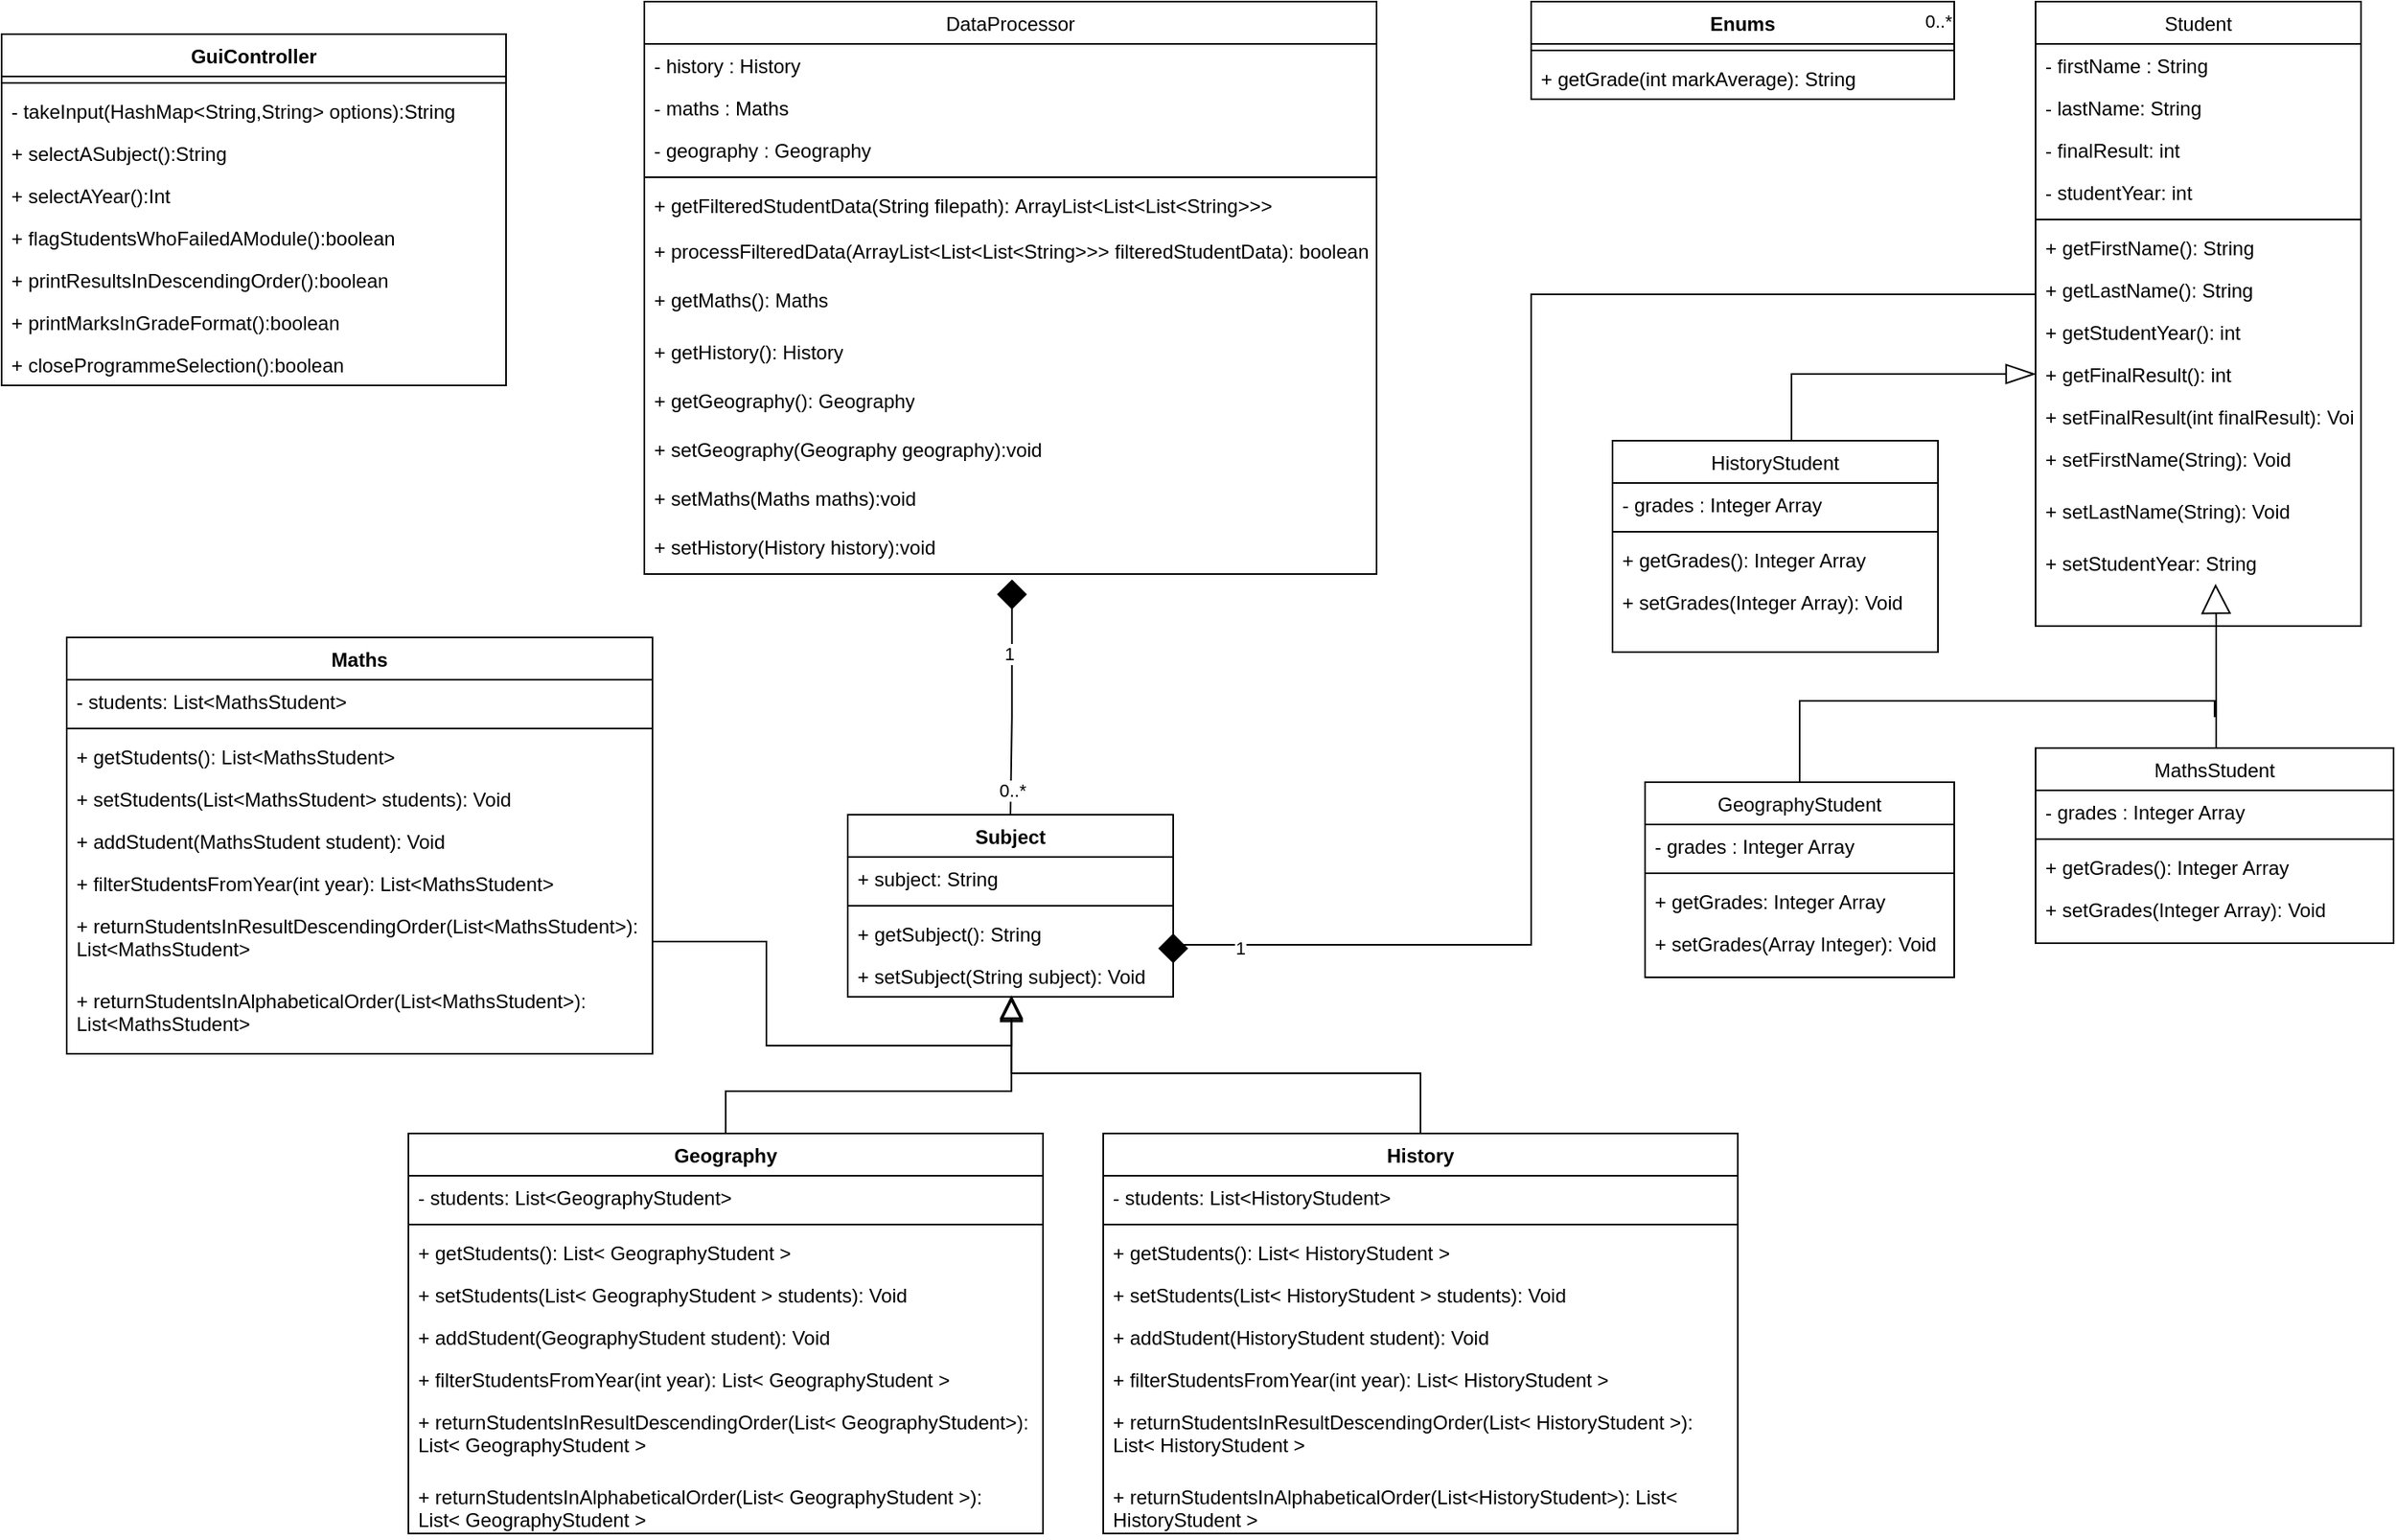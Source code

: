 <mxfile version="22.1.11" type="google">
  <diagram id="C5RBs43oDa-KdzZeNtuy" name="Page-1">
    <mxGraphModel grid="1" page="1" gridSize="10" guides="1" tooltips="1" connect="1" arrows="1" fold="1" pageScale="1" pageWidth="827" pageHeight="1169" math="0" shadow="0">
      <root>
        <mxCell id="WIyWlLk6GJQsqaUBKTNV-0" />
        <mxCell id="WIyWlLk6GJQsqaUBKTNV-1" parent="WIyWlLk6GJQsqaUBKTNV-0" />
        <mxCell id="zkfFHV4jXpPFQw0GAbJ--6" value="Student" style="swimlane;fontStyle=0;align=center;verticalAlign=top;childLayout=stackLayout;horizontal=1;startSize=26;horizontalStack=0;resizeParent=1;resizeLast=0;collapsible=1;marginBottom=0;rounded=0;shadow=0;strokeWidth=1;" vertex="1" parent="WIyWlLk6GJQsqaUBKTNV-1">
          <mxGeometry x="-230" y="60" width="200" height="384" as="geometry">
            <mxRectangle x="130" y="380" width="160" height="26" as="alternateBounds" />
          </mxGeometry>
        </mxCell>
        <mxCell id="zkfFHV4jXpPFQw0GAbJ--7" value="- firstName : String" style="text;align=left;verticalAlign=top;spacingLeft=4;spacingRight=4;overflow=hidden;rotatable=0;points=[[0,0.5],[1,0.5]];portConstraint=eastwest;" vertex="1" parent="zkfFHV4jXpPFQw0GAbJ--6">
          <mxGeometry y="26" width="200" height="26" as="geometry" />
        </mxCell>
        <mxCell id="AZbB6S3Q3ucaZbMWuehh-60" value="- lastName: String" style="text;align=left;verticalAlign=top;spacingLeft=4;spacingRight=4;overflow=hidden;rotatable=0;points=[[0,0.5],[1,0.5]];portConstraint=eastwest;" vertex="1" parent="zkfFHV4jXpPFQw0GAbJ--6">
          <mxGeometry y="52" width="200" height="26" as="geometry" />
        </mxCell>
        <mxCell id="dq-KWPvXL9YvY-tcfult-2" value="- finalResult: int" style="text;align=left;verticalAlign=top;spacingLeft=4;spacingRight=4;overflow=hidden;rotatable=0;points=[[0,0.5],[1,0.5]];portConstraint=eastwest;" vertex="1" parent="zkfFHV4jXpPFQw0GAbJ--6">
          <mxGeometry y="78" width="200" height="26" as="geometry" />
        </mxCell>
        <mxCell id="dq-KWPvXL9YvY-tcfult-3" value="- studentYear: int" style="text;align=left;verticalAlign=top;spacingLeft=4;spacingRight=4;overflow=hidden;rotatable=0;points=[[0,0.5],[1,0.5]];portConstraint=eastwest;" vertex="1" parent="zkfFHV4jXpPFQw0GAbJ--6">
          <mxGeometry y="104" width="200" height="26" as="geometry" />
        </mxCell>
        <mxCell id="zkfFHV4jXpPFQw0GAbJ--9" value="" style="line;html=1;strokeWidth=1;align=left;verticalAlign=middle;spacingTop=-1;spacingLeft=3;spacingRight=3;rotatable=0;labelPosition=right;points=[];portConstraint=eastwest;" vertex="1" parent="zkfFHV4jXpPFQw0GAbJ--6">
          <mxGeometry y="130" width="200" height="8" as="geometry" />
        </mxCell>
        <mxCell id="KhpU_kcYNKZ85qFfXGZm-1" value="+ getFirstName(): String" style="text;align=left;verticalAlign=top;spacingLeft=4;spacingRight=4;overflow=hidden;rotatable=0;points=[[0,0.5],[1,0.5]];portConstraint=eastwest;rounded=0;shadow=0;html=0;" vertex="1" parent="zkfFHV4jXpPFQw0GAbJ--6">
          <mxGeometry y="138" width="200" height="26" as="geometry" />
        </mxCell>
        <mxCell id="dq-KWPvXL9YvY-tcfult-11" value="+ getLastName(): String" style="text;align=left;verticalAlign=top;spacingLeft=4;spacingRight=4;overflow=hidden;rotatable=0;points=[[0,0.5],[1,0.5]];portConstraint=eastwest;rounded=0;shadow=0;html=0;" vertex="1" parent="zkfFHV4jXpPFQw0GAbJ--6">
          <mxGeometry y="164" width="200" height="26" as="geometry" />
        </mxCell>
        <mxCell id="AZbB6S3Q3ucaZbMWuehh-61" value="+ getStudentYear(): int" style="text;align=left;verticalAlign=top;spacingLeft=4;spacingRight=4;overflow=hidden;rotatable=0;points=[[0,0.5],[1,0.5]];portConstraint=eastwest;rounded=0;shadow=0;html=0;" vertex="1" parent="zkfFHV4jXpPFQw0GAbJ--6">
          <mxGeometry y="190" width="200" height="26" as="geometry" />
        </mxCell>
        <mxCell id="AZbB6S3Q3ucaZbMWuehh-62" value="+ getFinalResult(): int" style="text;align=left;verticalAlign=top;spacingLeft=4;spacingRight=4;overflow=hidden;rotatable=0;points=[[0,0.5],[1,0.5]];portConstraint=eastwest;rounded=0;shadow=0;html=0;" vertex="1" parent="zkfFHV4jXpPFQw0GAbJ--6">
          <mxGeometry y="216" width="200" height="26" as="geometry" />
        </mxCell>
        <mxCell id="dq-KWPvXL9YvY-tcfult-8" value="+ setFinalResult(int finalResult): Void" style="text;align=left;verticalAlign=top;spacingLeft=4;spacingRight=4;overflow=hidden;rotatable=0;points=[[0,0.5],[1,0.5]];portConstraint=eastwest;rounded=0;shadow=0;html=0;" vertex="1" parent="zkfFHV4jXpPFQw0GAbJ--6">
          <mxGeometry y="242" width="200" height="26" as="geometry" />
        </mxCell>
        <mxCell id="KhpU_kcYNKZ85qFfXGZm-2" value="+ setFirstName(String): Void" style="text;align=left;verticalAlign=top;spacingLeft=4;spacingRight=4;overflow=hidden;rotatable=0;points=[[0,0.5],[1,0.5]];portConstraint=eastwest;rounded=0;shadow=0;html=0;" vertex="1" parent="zkfFHV4jXpPFQw0GAbJ--6">
          <mxGeometry y="268" width="200" height="32" as="geometry" />
        </mxCell>
        <mxCell id="dq-KWPvXL9YvY-tcfult-10" value="+ setLastName(String): Void" style="text;align=left;verticalAlign=top;spacingLeft=4;spacingRight=4;overflow=hidden;rotatable=0;points=[[0,0.5],[1,0.5]];portConstraint=eastwest;rounded=0;shadow=0;html=0;" vertex="1" parent="zkfFHV4jXpPFQw0GAbJ--6">
          <mxGeometry y="300" width="200" height="32" as="geometry" />
        </mxCell>
        <mxCell id="dq-KWPvXL9YvY-tcfult-9" value="+ setStudentYear: String" style="text;align=left;verticalAlign=top;spacingLeft=4;spacingRight=4;overflow=hidden;rotatable=0;points=[[0,0.5],[1,0.5]];portConstraint=eastwest;rounded=0;shadow=0;html=0;" vertex="1" parent="zkfFHV4jXpPFQw0GAbJ--6">
          <mxGeometry y="332" width="200" height="26" as="geometry" />
        </mxCell>
        <mxCell id="KhpU_kcYNKZ85qFfXGZm-4" value="MathsStudent" style="swimlane;fontStyle=0;align=center;verticalAlign=top;childLayout=stackLayout;horizontal=1;startSize=26;horizontalStack=0;resizeParent=1;resizeLast=0;collapsible=1;marginBottom=0;rounded=0;shadow=0;strokeWidth=1;" vertex="1" parent="WIyWlLk6GJQsqaUBKTNV-1">
          <mxGeometry x="-230" y="519" width="220" height="120" as="geometry">
            <mxRectangle x="130" y="380" width="160" height="26" as="alternateBounds" />
          </mxGeometry>
        </mxCell>
        <mxCell id="KhpU_kcYNKZ85qFfXGZm-6" value="- grades : Integer Array" style="text;align=left;verticalAlign=top;spacingLeft=4;spacingRight=4;overflow=hidden;rotatable=0;points=[[0,0.5],[1,0.5]];portConstraint=eastwest;rounded=0;shadow=0;html=0;" vertex="1" parent="KhpU_kcYNKZ85qFfXGZm-4">
          <mxGeometry y="26" width="220" height="26" as="geometry" />
        </mxCell>
        <mxCell id="KhpU_kcYNKZ85qFfXGZm-7" value="" style="line;html=1;strokeWidth=1;align=left;verticalAlign=middle;spacingTop=-1;spacingLeft=3;spacingRight=3;rotatable=0;labelPosition=right;points=[];portConstraint=eastwest;" vertex="1" parent="KhpU_kcYNKZ85qFfXGZm-4">
          <mxGeometry y="52" width="220" height="8" as="geometry" />
        </mxCell>
        <mxCell id="KhpU_kcYNKZ85qFfXGZm-8" value="+ getGrades(): Integer Array" style="text;align=left;verticalAlign=top;spacingLeft=4;spacingRight=4;overflow=hidden;rotatable=0;points=[[0,0.5],[1,0.5]];portConstraint=eastwest;rounded=0;shadow=0;html=0;" vertex="1" parent="KhpU_kcYNKZ85qFfXGZm-4">
          <mxGeometry y="60" width="220" height="26" as="geometry" />
        </mxCell>
        <mxCell id="KhpU_kcYNKZ85qFfXGZm-11" value="+ setGrades(Integer Array): Void " style="text;align=left;verticalAlign=top;spacingLeft=4;spacingRight=4;overflow=hidden;rotatable=0;points=[[0,0.5],[1,0.5]];portConstraint=eastwest;rounded=0;shadow=0;html=0;" vertex="1" parent="KhpU_kcYNKZ85qFfXGZm-4">
          <mxGeometry y="86" width="220" height="26" as="geometry" />
        </mxCell>
        <mxCell id="KhpU_kcYNKZ85qFfXGZm-12" value="GeographyStudent" style="swimlane;fontStyle=0;align=center;verticalAlign=top;childLayout=stackLayout;horizontal=1;startSize=26;horizontalStack=0;resizeParent=1;resizeLast=0;collapsible=1;marginBottom=0;rounded=0;shadow=0;strokeWidth=1;" vertex="1" parent="WIyWlLk6GJQsqaUBKTNV-1">
          <mxGeometry x="-470" y="540" width="190" height="120" as="geometry">
            <mxRectangle x="130" y="380" width="160" height="26" as="alternateBounds" />
          </mxGeometry>
        </mxCell>
        <mxCell id="KhpU_kcYNKZ85qFfXGZm-13" value="- grades : Integer Array" style="text;align=left;verticalAlign=top;spacingLeft=4;spacingRight=4;overflow=hidden;rotatable=0;points=[[0,0.5],[1,0.5]];portConstraint=eastwest;" vertex="1" parent="KhpU_kcYNKZ85qFfXGZm-12">
          <mxGeometry y="26" width="190" height="26" as="geometry" />
        </mxCell>
        <mxCell id="KhpU_kcYNKZ85qFfXGZm-15" value="" style="line;html=1;strokeWidth=1;align=left;verticalAlign=middle;spacingTop=-1;spacingLeft=3;spacingRight=3;rotatable=0;labelPosition=right;points=[];portConstraint=eastwest;" vertex="1" parent="KhpU_kcYNKZ85qFfXGZm-12">
          <mxGeometry y="52" width="190" height="8" as="geometry" />
        </mxCell>
        <mxCell id="KhpU_kcYNKZ85qFfXGZm-16" value="+ getGrades: Integer Array" style="text;align=left;verticalAlign=top;spacingLeft=4;spacingRight=4;overflow=hidden;rotatable=0;points=[[0,0.5],[1,0.5]];portConstraint=eastwest;rounded=0;shadow=0;html=0;" vertex="1" parent="KhpU_kcYNKZ85qFfXGZm-12">
          <mxGeometry y="60" width="190" height="26" as="geometry" />
        </mxCell>
        <mxCell id="KhpU_kcYNKZ85qFfXGZm-19" value="+ setGrades(Array Integer): Void " style="text;align=left;verticalAlign=top;spacingLeft=4;spacingRight=4;overflow=hidden;rotatable=0;points=[[0,0.5],[1,0.5]];portConstraint=eastwest;rounded=0;shadow=0;html=0;" vertex="1" parent="KhpU_kcYNKZ85qFfXGZm-12">
          <mxGeometry y="86" width="190" height="26" as="geometry" />
        </mxCell>
        <mxCell id="dq-KWPvXL9YvY-tcfult-18" style="edgeStyle=orthogonalEdgeStyle;rounded=0;orthogonalLoop=1;jettySize=auto;html=1;exitX=0.5;exitY=0;exitDx=0;exitDy=0;endArrow=blockThin;endFill=0;entryX=0;entryY=0.5;entryDx=0;entryDy=0;endSize=16;startSize=16;" edge="1" parent="WIyWlLk6GJQsqaUBKTNV-1" source="KhpU_kcYNKZ85qFfXGZm-20" target="AZbB6S3Q3ucaZbMWuehh-62">
          <mxGeometry relative="1" as="geometry">
            <mxPoint x="-120" y="450" as="targetPoint" />
            <Array as="points">
              <mxPoint x="-380" y="289" />
            </Array>
          </mxGeometry>
        </mxCell>
        <mxCell id="KhpU_kcYNKZ85qFfXGZm-20" value="HistoryStudent" style="swimlane;fontStyle=0;align=center;verticalAlign=top;childLayout=stackLayout;horizontal=1;startSize=26;horizontalStack=0;resizeParent=1;resizeLast=0;collapsible=1;marginBottom=0;rounded=0;shadow=0;strokeWidth=1;" vertex="1" parent="WIyWlLk6GJQsqaUBKTNV-1">
          <mxGeometry x="-490" y="330" width="200" height="130" as="geometry">
            <mxRectangle x="130" y="380" width="160" height="26" as="alternateBounds" />
          </mxGeometry>
        </mxCell>
        <mxCell id="KhpU_kcYNKZ85qFfXGZm-22" value="- grades : Integer Array" style="text;align=left;verticalAlign=top;spacingLeft=4;spacingRight=4;overflow=hidden;rotatable=0;points=[[0,0.5],[1,0.5]];portConstraint=eastwest;rounded=0;shadow=0;html=0;" vertex="1" parent="KhpU_kcYNKZ85qFfXGZm-20">
          <mxGeometry y="26" width="200" height="26" as="geometry" />
        </mxCell>
        <mxCell id="KhpU_kcYNKZ85qFfXGZm-23" value="" style="line;html=1;strokeWidth=1;align=left;verticalAlign=middle;spacingTop=-1;spacingLeft=3;spacingRight=3;rotatable=0;labelPosition=right;points=[];portConstraint=eastwest;" vertex="1" parent="KhpU_kcYNKZ85qFfXGZm-20">
          <mxGeometry y="52" width="200" height="8" as="geometry" />
        </mxCell>
        <mxCell id="KhpU_kcYNKZ85qFfXGZm-24" value="+ getGrades(): Integer Array" style="text;align=left;verticalAlign=top;spacingLeft=4;spacingRight=4;overflow=hidden;rotatable=0;points=[[0,0.5],[1,0.5]];portConstraint=eastwest;rounded=0;shadow=0;html=0;" vertex="1" parent="KhpU_kcYNKZ85qFfXGZm-20">
          <mxGeometry y="60" width="200" height="26" as="geometry" />
        </mxCell>
        <mxCell id="KhpU_kcYNKZ85qFfXGZm-27" value="+ setGrades(Integer Array): Void " style="text;align=left;verticalAlign=top;spacingLeft=4;spacingRight=4;overflow=hidden;rotatable=0;points=[[0,0.5],[1,0.5]];portConstraint=eastwest;rounded=0;shadow=0;html=0;" vertex="1" parent="KhpU_kcYNKZ85qFfXGZm-20">
          <mxGeometry y="86" width="200" height="26" as="geometry" />
        </mxCell>
        <mxCell id="dq-KWPvXL9YvY-tcfult-17" style="edgeStyle=orthogonalEdgeStyle;rounded=0;orthogonalLoop=1;jettySize=auto;html=1;exitX=0.5;exitY=0;exitDx=0;exitDy=0;endArrow=none;endFill=0;" edge="1" parent="WIyWlLk6GJQsqaUBKTNV-1" source="KhpU_kcYNKZ85qFfXGZm-12">
          <mxGeometry relative="1" as="geometry">
            <mxPoint x="-120" y="500" as="targetPoint" />
            <Array as="points">
              <mxPoint x="-375" y="490" />
              <mxPoint x="-120" y="490" />
            </Array>
          </mxGeometry>
        </mxCell>
        <mxCell id="ezemyBAHLuJe-Fzqi9oF-0" value="Enums" style="swimlane;fontStyle=1;align=center;verticalAlign=top;childLayout=stackLayout;horizontal=1;startSize=26;horizontalStack=0;resizeParent=1;resizeParentMax=0;resizeLast=0;collapsible=1;marginBottom=0;whiteSpace=wrap;html=1;" vertex="1" parent="WIyWlLk6GJQsqaUBKTNV-1">
          <mxGeometry x="-540" y="60" width="260" height="60" as="geometry" />
        </mxCell>
        <mxCell id="ezemyBAHLuJe-Fzqi9oF-2" value="" style="line;strokeWidth=1;fillColor=none;align=left;verticalAlign=middle;spacingTop=-1;spacingLeft=3;spacingRight=3;rotatable=0;labelPosition=right;points=[];portConstraint=eastwest;strokeColor=inherit;" vertex="1" parent="ezemyBAHLuJe-Fzqi9oF-0">
          <mxGeometry y="26" width="260" height="8" as="geometry" />
        </mxCell>
        <mxCell id="ezemyBAHLuJe-Fzqi9oF-3" value="+ getGrade(int markAverage): String" style="text;strokeColor=none;fillColor=none;align=left;verticalAlign=top;spacingLeft=4;spacingRight=4;overflow=hidden;rotatable=0;points=[[0,0.5],[1,0.5]];portConstraint=eastwest;whiteSpace=wrap;html=1;" vertex="1" parent="ezemyBAHLuJe-Fzqi9oF-0">
          <mxGeometry y="34" width="260" height="26" as="geometry" />
        </mxCell>
        <mxCell id="1RqRPjYCyabtcYxF6e57-4" style="edgeStyle=orthogonalEdgeStyle;rounded=0;orthogonalLoop=1;jettySize=auto;html=1;entryX=0.5;entryY=0;entryDx=0;entryDy=0;endArrow=none;endFill=0;startArrow=diamond;startFill=1;sourcePerimeterSpacing=16;targetPerimeterSpacing=16;endSize=16;startSize=16;exitX=0.502;exitY=1.111;exitDx=0;exitDy=0;exitPerimeter=0;" edge="1" parent="WIyWlLk6GJQsqaUBKTNV-1" target="AZbB6S3Q3ucaZbMWuehh-12" source="dq-KWPvXL9YvY-tcfult-16">
          <mxGeometry relative="1" as="geometry">
            <mxPoint x="-917" y="417" as="sourcePoint" />
            <Array as="points">
              <mxPoint x="-859" y="500" />
            </Array>
            <mxPoint x="-1090.0" y="639.0" as="targetPoint" />
          </mxGeometry>
        </mxCell>
        <mxCell id="dxC3zt-33IW45c0xmvrj-0" value="1" style="edgeLabel;html=1;align=center;verticalAlign=middle;resizable=0;points=[];" connectable="0" vertex="1" parent="1RqRPjYCyabtcYxF6e57-4">
          <mxGeometry x="-0.792" y="-2" relative="1" as="geometry">
            <mxPoint y="30" as="offset" />
          </mxGeometry>
        </mxCell>
        <mxCell id="dxC3zt-33IW45c0xmvrj-1" value="0..*" style="edgeLabel;html=1;align=center;verticalAlign=middle;resizable=0;points=[];" connectable="0" vertex="1" parent="1RqRPjYCyabtcYxF6e57-4">
          <mxGeometry x="0.79" y="1" relative="1" as="geometry">
            <mxPoint as="offset" />
          </mxGeometry>
        </mxCell>
        <mxCell id="Txv5tXQt77rOtT-HXApR-0" value="DataProcessor" style="swimlane;fontStyle=0;align=center;verticalAlign=top;childLayout=stackLayout;horizontal=1;startSize=26;horizontalStack=0;resizeParent=1;resizeLast=0;collapsible=1;marginBottom=0;rounded=0;shadow=0;strokeWidth=1;" vertex="1" parent="WIyWlLk6GJQsqaUBKTNV-1">
          <mxGeometry x="-1085" y="60" width="450" height="352" as="geometry">
            <mxRectangle x="130" y="380" width="160" height="26" as="alternateBounds" />
          </mxGeometry>
        </mxCell>
        <mxCell id="yTLfxomnK6KOBL3jv8wE-2" value="- history : History" style="text;align=left;verticalAlign=top;spacingLeft=4;spacingRight=4;overflow=hidden;rotatable=0;points=[[0,0.5],[1,0.5]];portConstraint=eastwest;rounded=0;shadow=0;html=0;" vertex="1" parent="Txv5tXQt77rOtT-HXApR-0">
          <mxGeometry y="26" width="450" height="26" as="geometry" />
        </mxCell>
        <mxCell id="yTLfxomnK6KOBL3jv8wE-3" value="- maths : Maths" style="text;align=left;verticalAlign=top;spacingLeft=4;spacingRight=4;overflow=hidden;rotatable=0;points=[[0,0.5],[1,0.5]];portConstraint=eastwest;rounded=0;shadow=0;html=0;" vertex="1" parent="Txv5tXQt77rOtT-HXApR-0">
          <mxGeometry y="52" width="450" height="26" as="geometry" />
        </mxCell>
        <mxCell id="yTLfxomnK6KOBL3jv8wE-0" value="- geography : Geography" style="text;align=left;verticalAlign=top;spacingLeft=4;spacingRight=4;overflow=hidden;rotatable=0;points=[[0,0.5],[1,0.5]];portConstraint=eastwest;rounded=0;shadow=0;html=0;" vertex="1" parent="Txv5tXQt77rOtT-HXApR-0">
          <mxGeometry y="78" width="450" height="26" as="geometry" />
        </mxCell>
        <mxCell id="Txv5tXQt77rOtT-HXApR-2" value="" style="line;html=1;strokeWidth=1;align=left;verticalAlign=middle;spacingTop=-1;spacingLeft=3;spacingRight=3;rotatable=0;labelPosition=right;points=[];portConstraint=eastwest;" vertex="1" parent="Txv5tXQt77rOtT-HXApR-0">
          <mxGeometry y="104" width="450" height="8" as="geometry" />
        </mxCell>
        <mxCell id="yTLfxomnK6KOBL3jv8wE-4" value="+ getFilteredStudentData(String filepath):&amp;nbsp;ArrayList&amp;lt;List&amp;lt;List&amp;lt;String&amp;gt;&amp;gt;&amp;gt;" style="text;strokeColor=none;fillColor=none;align=left;verticalAlign=top;spacingLeft=4;spacingRight=4;overflow=hidden;rotatable=0;points=[[0,0.5],[1,0.5]];portConstraint=eastwest;whiteSpace=wrap;html=1;" vertex="1" parent="Txv5tXQt77rOtT-HXApR-0">
          <mxGeometry y="112" width="450" height="28" as="geometry" />
        </mxCell>
        <mxCell id="yTLfxomnK6KOBL3jv8wE-5" value="+ processFilteredData(ArrayList&amp;lt;List&amp;lt;List&amp;lt;String&amp;gt;&amp;gt;&amp;gt;&amp;nbsp;filteredStudentData):&amp;nbsp;boolean" style="text;strokeColor=none;fillColor=none;align=left;verticalAlign=top;spacingLeft=4;spacingRight=4;overflow=hidden;rotatable=0;points=[[0,0.5],[1,0.5]];portConstraint=eastwest;whiteSpace=wrap;html=1;" vertex="1" parent="Txv5tXQt77rOtT-HXApR-0">
          <mxGeometry y="140" width="450" height="30" as="geometry" />
        </mxCell>
        <mxCell id="yTLfxomnK6KOBL3jv8wE-6" value="+ getMaths(): Maths" style="text;strokeColor=none;fillColor=none;align=left;verticalAlign=top;spacingLeft=4;spacingRight=4;overflow=hidden;rotatable=0;points=[[0,0.5],[1,0.5]];portConstraint=eastwest;whiteSpace=wrap;html=1;" vertex="1" parent="Txv5tXQt77rOtT-HXApR-0">
          <mxGeometry y="170" width="450" height="32" as="geometry" />
        </mxCell>
        <mxCell id="yTLfxomnK6KOBL3jv8wE-7" value="+ getHistory(): History" style="text;strokeColor=none;fillColor=none;align=left;verticalAlign=top;spacingLeft=4;spacingRight=4;overflow=hidden;rotatable=0;points=[[0,0.5],[1,0.5]];portConstraint=eastwest;whiteSpace=wrap;html=1;" vertex="1" parent="Txv5tXQt77rOtT-HXApR-0">
          <mxGeometry y="202" width="450" height="30" as="geometry" />
        </mxCell>
        <mxCell id="yTLfxomnK6KOBL3jv8wE-8" value="+ getGeography(): Geography" style="text;strokeColor=none;fillColor=none;align=left;verticalAlign=top;spacingLeft=4;spacingRight=4;overflow=hidden;rotatable=0;points=[[0,0.5],[1,0.5]];portConstraint=eastwest;whiteSpace=wrap;html=1;" vertex="1" parent="Txv5tXQt77rOtT-HXApR-0">
          <mxGeometry y="232" width="450" height="30" as="geometry" />
        </mxCell>
        <mxCell id="yTLfxomnK6KOBL3jv8wE-9" value="+ setGeography(Geography geography):void" style="text;strokeColor=none;fillColor=none;align=left;verticalAlign=top;spacingLeft=4;spacingRight=4;overflow=hidden;rotatable=0;points=[[0,0.5],[1,0.5]];portConstraint=eastwest;whiteSpace=wrap;html=1;" vertex="1" parent="Txv5tXQt77rOtT-HXApR-0">
          <mxGeometry y="262" width="450" height="30" as="geometry" />
        </mxCell>
        <mxCell id="yTLfxomnK6KOBL3jv8wE-10" value="+ setMaths(Maths maths):void" style="text;strokeColor=none;fillColor=none;align=left;verticalAlign=top;spacingLeft=4;spacingRight=4;overflow=hidden;rotatable=0;points=[[0,0.5],[1,0.5]];portConstraint=eastwest;whiteSpace=wrap;html=1;" vertex="1" parent="Txv5tXQt77rOtT-HXApR-0">
          <mxGeometry y="292" width="450" height="30" as="geometry" />
        </mxCell>
        <mxCell id="dq-KWPvXL9YvY-tcfult-16" value="+ setHistory(History history):void" style="text;strokeColor=none;fillColor=none;align=left;verticalAlign=top;spacingLeft=4;spacingRight=4;overflow=hidden;rotatable=0;points=[[0,0.5],[1,0.5]];portConstraint=eastwest;whiteSpace=wrap;html=1;" vertex="1" parent="Txv5tXQt77rOtT-HXApR-0">
          <mxGeometry y="322" width="450" height="30" as="geometry" />
        </mxCell>
        <mxCell id="yTLfxomnK6KOBL3jv8wE-11" value="GuiController" style="swimlane;fontStyle=1;align=center;verticalAlign=top;childLayout=stackLayout;horizontal=1;startSize=26;horizontalStack=0;resizeParent=1;resizeParentMax=0;resizeLast=0;collapsible=1;marginBottom=0;whiteSpace=wrap;html=1;" vertex="1" parent="WIyWlLk6GJQsqaUBKTNV-1">
          <mxGeometry x="-1480" y="80" width="310" height="216" as="geometry" />
        </mxCell>
        <mxCell id="yTLfxomnK6KOBL3jv8wE-13" value="" style="line;strokeWidth=1;fillColor=none;align=left;verticalAlign=middle;spacingTop=-1;spacingLeft=3;spacingRight=3;rotatable=0;labelPosition=right;points=[];portConstraint=eastwest;strokeColor=inherit;" vertex="1" parent="yTLfxomnK6KOBL3jv8wE-11">
          <mxGeometry y="26" width="310" height="8" as="geometry" />
        </mxCell>
        <mxCell id="AZbB6S3Q3ucaZbMWuehh-50" value="- takeInput(HashMap&amp;lt;String,String&amp;gt; options):String" style="text;strokeColor=none;fillColor=none;align=left;verticalAlign=top;spacingLeft=4;spacingRight=4;overflow=hidden;rotatable=0;points=[[0,0.5],[1,0.5]];portConstraint=eastwest;whiteSpace=wrap;html=1;" vertex="1" parent="yTLfxomnK6KOBL3jv8wE-11">
          <mxGeometry y="34" width="310" height="26" as="geometry" />
        </mxCell>
        <mxCell id="yTLfxomnK6KOBL3jv8wE-15" value="+ selectASubject():String" style="text;strokeColor=none;fillColor=none;align=left;verticalAlign=top;spacingLeft=4;spacingRight=4;overflow=hidden;rotatable=0;points=[[0,0.5],[1,0.5]];portConstraint=eastwest;whiteSpace=wrap;html=1;" vertex="1" parent="yTLfxomnK6KOBL3jv8wE-11">
          <mxGeometry y="60" width="310" height="26" as="geometry" />
        </mxCell>
        <mxCell id="AZbB6S3Q3ucaZbMWuehh-54" value="+ selectAYear():Int" style="text;strokeColor=none;fillColor=none;align=left;verticalAlign=top;spacingLeft=4;spacingRight=4;overflow=hidden;rotatable=0;points=[[0,0.5],[1,0.5]];portConstraint=eastwest;whiteSpace=wrap;html=1;" vertex="1" parent="yTLfxomnK6KOBL3jv8wE-11">
          <mxGeometry y="86" width="310" height="26" as="geometry" />
        </mxCell>
        <mxCell id="AZbB6S3Q3ucaZbMWuehh-55" value="+ flagStudentsWhoFailedAModule():boolean" style="text;strokeColor=none;fillColor=none;align=left;verticalAlign=top;spacingLeft=4;spacingRight=4;overflow=hidden;rotatable=0;points=[[0,0.5],[1,0.5]];portConstraint=eastwest;whiteSpace=wrap;html=1;" vertex="1" parent="yTLfxomnK6KOBL3jv8wE-11">
          <mxGeometry y="112" width="310" height="26" as="geometry" />
        </mxCell>
        <mxCell id="AZbB6S3Q3ucaZbMWuehh-56" value="+&amp;nbsp;printResultsInDescendingOrder():boolean" style="text;strokeColor=none;fillColor=none;align=left;verticalAlign=top;spacingLeft=4;spacingRight=4;overflow=hidden;rotatable=0;points=[[0,0.5],[1,0.5]];portConstraint=eastwest;whiteSpace=wrap;html=1;" vertex="1" parent="yTLfxomnK6KOBL3jv8wE-11">
          <mxGeometry y="138" width="310" height="26" as="geometry" />
        </mxCell>
        <mxCell id="4txrPlqXHP2kRrJgBLl5-0" value="+&amp;nbsp;printMarksInGradeFormat():boolean" style="text;strokeColor=none;fillColor=none;align=left;verticalAlign=top;spacingLeft=4;spacingRight=4;overflow=hidden;rotatable=0;points=[[0,0.5],[1,0.5]];portConstraint=eastwest;whiteSpace=wrap;html=1;" vertex="1" parent="yTLfxomnK6KOBL3jv8wE-11">
          <mxGeometry y="164" width="310" height="26" as="geometry" />
        </mxCell>
        <mxCell id="yTLfxomnK6KOBL3jv8wE-14" value="+&amp;nbsp;closeProgrammeSelection():boolean" style="text;strokeColor=none;fillColor=none;align=left;verticalAlign=top;spacingLeft=4;spacingRight=4;overflow=hidden;rotatable=0;points=[[0,0.5],[1,0.5]];portConstraint=eastwest;whiteSpace=wrap;html=1;" vertex="1" parent="yTLfxomnK6KOBL3jv8wE-11">
          <mxGeometry y="190" width="310" height="26" as="geometry" />
        </mxCell>
        <mxCell id="AZbB6S3Q3ucaZbMWuehh-12" value="Subject" style="swimlane;fontStyle=1;align=center;verticalAlign=top;childLayout=stackLayout;horizontal=1;startSize=26;horizontalStack=0;resizeParent=1;resizeParentMax=0;resizeLast=0;collapsible=1;marginBottom=0;whiteSpace=wrap;html=1;" vertex="1" parent="WIyWlLk6GJQsqaUBKTNV-1">
          <mxGeometry x="-960" y="560" width="200" height="112" as="geometry" />
        </mxCell>
        <mxCell id="AZbB6S3Q3ucaZbMWuehh-13" value="+ subject: String" style="text;strokeColor=none;fillColor=none;align=left;verticalAlign=top;spacingLeft=4;spacingRight=4;overflow=hidden;rotatable=0;points=[[0,0.5],[1,0.5]];portConstraint=eastwest;whiteSpace=wrap;html=1;" vertex="1" parent="AZbB6S3Q3ucaZbMWuehh-12">
          <mxGeometry y="26" width="200" height="26" as="geometry" />
        </mxCell>
        <mxCell id="AZbB6S3Q3ucaZbMWuehh-14" value="" style="line;strokeWidth=1;fillColor=none;align=left;verticalAlign=middle;spacingTop=-1;spacingLeft=3;spacingRight=3;rotatable=0;labelPosition=right;points=[];portConstraint=eastwest;strokeColor=inherit;" vertex="1" parent="AZbB6S3Q3ucaZbMWuehh-12">
          <mxGeometry y="52" width="200" height="8" as="geometry" />
        </mxCell>
        <mxCell id="AZbB6S3Q3ucaZbMWuehh-15" value="+ getSubject(): String" style="text;strokeColor=none;fillColor=none;align=left;verticalAlign=top;spacingLeft=4;spacingRight=4;overflow=hidden;rotatable=0;points=[[0,0.5],[1,0.5]];portConstraint=eastwest;whiteSpace=wrap;html=1;" vertex="1" parent="AZbB6S3Q3ucaZbMWuehh-12">
          <mxGeometry y="60" width="200" height="26" as="geometry" />
        </mxCell>
        <mxCell id="AZbB6S3Q3ucaZbMWuehh-28" value="+ setSubject(String subject): Void" style="text;strokeColor=none;fillColor=none;align=left;verticalAlign=top;spacingLeft=4;spacingRight=4;overflow=hidden;rotatable=0;points=[[0,0.5],[1,0.5]];portConstraint=eastwest;whiteSpace=wrap;html=1;" vertex="1" parent="AZbB6S3Q3ucaZbMWuehh-12">
          <mxGeometry y="86" width="200" height="26" as="geometry" />
        </mxCell>
        <mxCell id="AZbB6S3Q3ucaZbMWuehh-16" value="Maths" style="swimlane;fontStyle=1;align=center;verticalAlign=top;childLayout=stackLayout;horizontal=1;startSize=26;horizontalStack=0;resizeParent=1;resizeParentMax=0;resizeLast=0;collapsible=1;marginBottom=0;whiteSpace=wrap;html=1;" vertex="1" parent="WIyWlLk6GJQsqaUBKTNV-1">
          <mxGeometry x="-1440" y="451" width="360" height="256" as="geometry" />
        </mxCell>
        <mxCell id="AZbB6S3Q3ucaZbMWuehh-17" value="- students:&amp;nbsp;List&amp;lt;MathsStudent&amp;gt;" style="text;strokeColor=none;fillColor=none;align=left;verticalAlign=top;spacingLeft=4;spacingRight=4;overflow=hidden;rotatable=0;points=[[0,0.5],[1,0.5]];portConstraint=eastwest;whiteSpace=wrap;html=1;" vertex="1" parent="AZbB6S3Q3ucaZbMWuehh-16">
          <mxGeometry y="26" width="360" height="26" as="geometry" />
        </mxCell>
        <mxCell id="AZbB6S3Q3ucaZbMWuehh-18" value="" style="line;strokeWidth=1;fillColor=none;align=left;verticalAlign=middle;spacingTop=-1;spacingLeft=3;spacingRight=3;rotatable=0;labelPosition=right;points=[];portConstraint=eastwest;strokeColor=inherit;" vertex="1" parent="AZbB6S3Q3ucaZbMWuehh-16">
          <mxGeometry y="52" width="360" height="8" as="geometry" />
        </mxCell>
        <mxCell id="AZbB6S3Q3ucaZbMWuehh-51" value="+ getStudents(): List&amp;lt;MathsStudent&amp;gt;" style="text;strokeColor=none;fillColor=none;align=left;verticalAlign=top;spacingLeft=4;spacingRight=4;overflow=hidden;rotatable=0;points=[[0,0.5],[1,0.5]];portConstraint=eastwest;whiteSpace=wrap;html=1;" vertex="1" parent="AZbB6S3Q3ucaZbMWuehh-16">
          <mxGeometry y="60" width="360" height="26" as="geometry" />
        </mxCell>
        <mxCell id="AZbB6S3Q3ucaZbMWuehh-35" value="+ setStudents(List&amp;lt;MathsStudent&amp;gt; students): Void" style="text;strokeColor=none;fillColor=none;align=left;verticalAlign=top;spacingLeft=4;spacingRight=4;overflow=hidden;rotatable=0;points=[[0,0.5],[1,0.5]];portConstraint=eastwest;whiteSpace=wrap;html=1;" vertex="1" parent="AZbB6S3Q3ucaZbMWuehh-16">
          <mxGeometry y="86" width="360" height="26" as="geometry" />
        </mxCell>
        <mxCell id="AZbB6S3Q3ucaZbMWuehh-57" value="+ addStudent(MathsStudent student): Void" style="text;strokeColor=none;fillColor=none;align=left;verticalAlign=top;spacingLeft=4;spacingRight=4;overflow=hidden;rotatable=0;points=[[0,0.5],[1,0.5]];portConstraint=eastwest;whiteSpace=wrap;html=1;" vertex="1" parent="AZbB6S3Q3ucaZbMWuehh-16">
          <mxGeometry y="112" width="360" height="26" as="geometry" />
        </mxCell>
        <mxCell id="AzJL7g8z75gyIJTT9PVV-0" value="+ filterStudentsFromYear(int year): List&amp;lt;MathsStudent&amp;gt;" style="text;strokeColor=none;fillColor=none;align=left;verticalAlign=top;spacingLeft=4;spacingRight=4;overflow=hidden;rotatable=0;points=[[0,0.5],[1,0.5]];portConstraint=eastwest;whiteSpace=wrap;html=1;" vertex="1" parent="AZbB6S3Q3ucaZbMWuehh-16">
          <mxGeometry y="138" width="360" height="26" as="geometry" />
        </mxCell>
        <mxCell id="AzJL7g8z75gyIJTT9PVV-1" value="+ returnStudentsInResultDescendingOrder(List&amp;lt;MathsStudent&amp;gt;): List&amp;lt;MathsStudent&amp;gt;" style="text;strokeColor=none;fillColor=none;align=left;verticalAlign=top;spacingLeft=4;spacingRight=4;overflow=hidden;rotatable=0;points=[[0,0.5],[1,0.5]];portConstraint=eastwest;whiteSpace=wrap;html=1;" vertex="1" parent="AZbB6S3Q3ucaZbMWuehh-16">
          <mxGeometry y="164" width="360" height="46" as="geometry" />
        </mxCell>
        <mxCell id="AZbB6S3Q3ucaZbMWuehh-19" value="+ returnStudentsInAlphabeticalOrder(List&amp;lt;MathsStudent&amp;gt;): List&amp;lt;MathsStudent&amp;gt;" style="text;strokeColor=none;fillColor=none;align=left;verticalAlign=top;spacingLeft=4;spacingRight=4;overflow=hidden;rotatable=0;points=[[0,0.5],[1,0.5]];portConstraint=eastwest;whiteSpace=wrap;html=1;" vertex="1" parent="AZbB6S3Q3ucaZbMWuehh-16">
          <mxGeometry y="210" width="360" height="46" as="geometry" />
        </mxCell>
        <mxCell id="AZbB6S3Q3ucaZbMWuehh-46" style="edgeStyle=orthogonalEdgeStyle;rounded=0;orthogonalLoop=1;jettySize=auto;html=1;entryX=0.503;entryY=0.962;entryDx=0;entryDy=0;entryPerimeter=0;endArrow=block;endFill=0;endSize=12;exitX=0.5;exitY=0;exitDx=0;exitDy=0;" edge="1" parent="WIyWlLk6GJQsqaUBKTNV-1" target="AZbB6S3Q3ucaZbMWuehh-28" source="AzJL7g8z75gyIJTT9PVV-3">
          <mxGeometry relative="1" as="geometry">
            <mxPoint x="-1100" y="870" as="sourcePoint" />
            <Array as="points">
              <mxPoint x="-1035" y="730" />
              <mxPoint x="-859" y="730" />
            </Array>
          </mxGeometry>
        </mxCell>
        <mxCell id="AZbB6S3Q3ucaZbMWuehh-47" style="edgeStyle=orthogonalEdgeStyle;rounded=0;orthogonalLoop=1;jettySize=auto;html=1;exitX=0.5;exitY=0;exitDx=0;exitDy=0;entryX=0.503;entryY=1;entryDx=0;entryDy=0;entryPerimeter=0;endArrow=block;endFill=0;endSize=12;" edge="1" parent="WIyWlLk6GJQsqaUBKTNV-1" target="AZbB6S3Q3ucaZbMWuehh-28" source="AzJL7g8z75gyIJTT9PVV-13">
          <mxGeometry relative="1" as="geometry">
            <mxPoint x="-690" y="860.86" as="sourcePoint" />
          </mxGeometry>
        </mxCell>
        <mxCell id="AZbB6S3Q3ucaZbMWuehh-49" style="edgeStyle=orthogonalEdgeStyle;rounded=0;orthogonalLoop=1;jettySize=auto;html=1;exitX=1;exitY=0.5;exitDx=0;exitDy=0;entryX=0.503;entryY=1.038;entryDx=0;entryDy=0;entryPerimeter=0;endArrow=block;endFill=0;endSize=12;" edge="1" parent="WIyWlLk6GJQsqaUBKTNV-1" source="AzJL7g8z75gyIJTT9PVV-1" target="AZbB6S3Q3ucaZbMWuehh-28">
          <mxGeometry relative="1" as="geometry">
            <Array as="points">
              <mxPoint x="-1010" y="638" />
              <mxPoint x="-1010" y="702" />
              <mxPoint x="-859" y="702" />
            </Array>
          </mxGeometry>
        </mxCell>
        <mxCell id="WldJ7dlKC1tFtTfkaXN--0" style="edgeStyle=orthogonalEdgeStyle;rounded=0;orthogonalLoop=1;jettySize=auto;html=1;exitX=1;exitY=0.5;exitDx=0;exitDy=0;endArrow=none;endFill=0;endSize=16;startArrow=diamond;startFill=1;targetPerimeterSpacing=16;sourcePerimeterSpacing=16;startSize=16;entryX=0;entryY=0.5;entryDx=0;entryDy=0;" edge="1" parent="WIyWlLk6GJQsqaUBKTNV-1" source="AZbB6S3Q3ucaZbMWuehh-15" target="dq-KWPvXL9YvY-tcfult-11">
          <mxGeometry relative="1" as="geometry">
            <mxPoint x="-250" y="240" as="targetPoint" />
            <Array as="points">
              <mxPoint x="-760" y="640" />
              <mxPoint x="-540" y="640" />
              <mxPoint x="-540" y="240" />
              <mxPoint x="-230" y="240" />
            </Array>
          </mxGeometry>
        </mxCell>
        <mxCell id="WldJ7dlKC1tFtTfkaXN--1" value="0..*" style="edgeLabel;html=1;align=center;verticalAlign=middle;resizable=0;points=[];" connectable="0" vertex="1" parent="WldJ7dlKC1tFtTfkaXN--0">
          <mxGeometry x="0.078" y="-1" relative="1" as="geometry">
            <mxPoint x="249" y="-289" as="offset" />
          </mxGeometry>
        </mxCell>
        <mxCell id="WldJ7dlKC1tFtTfkaXN--2" value="1" style="edgeLabel;html=1;align=center;verticalAlign=middle;resizable=0;points=[];" connectable="0" vertex="1" parent="WldJ7dlKC1tFtTfkaXN--0">
          <mxGeometry x="-0.917" y="-2" relative="1" as="geometry">
            <mxPoint x="9" as="offset" />
          </mxGeometry>
        </mxCell>
        <mxCell id="1RqRPjYCyabtcYxF6e57-5" style="edgeStyle=orthogonalEdgeStyle;rounded=0;orthogonalLoop=1;jettySize=auto;html=1;exitX=0.5;exitY=0;exitDx=0;exitDy=0;entryX=0.553;entryY=1;entryDx=0;entryDy=0;entryPerimeter=0;endArrow=block;endFill=0;startSize=16;endSize=16;" edge="1" parent="WIyWlLk6GJQsqaUBKTNV-1" source="KhpU_kcYNKZ85qFfXGZm-4" target="dq-KWPvXL9YvY-tcfult-9">
          <mxGeometry relative="1" as="geometry">
            <Array as="points">
              <mxPoint x="-119" y="440" />
              <mxPoint x="-119" y="440" />
            </Array>
          </mxGeometry>
        </mxCell>
        <mxCell id="AzJL7g8z75gyIJTT9PVV-3" value="Geography" style="swimlane;fontStyle=1;align=center;verticalAlign=top;childLayout=stackLayout;horizontal=1;startSize=26;horizontalStack=0;resizeParent=1;resizeParentMax=0;resizeLast=0;collapsible=1;marginBottom=0;whiteSpace=wrap;html=1;" vertex="1" parent="WIyWlLk6GJQsqaUBKTNV-1">
          <mxGeometry x="-1230" y="756" width="390" height="246" as="geometry" />
        </mxCell>
        <mxCell id="AzJL7g8z75gyIJTT9PVV-4" value="- students:&amp;nbsp;List&amp;lt;GeographyStudent&amp;gt;" style="text;strokeColor=none;fillColor=none;align=left;verticalAlign=top;spacingLeft=4;spacingRight=4;overflow=hidden;rotatable=0;points=[[0,0.5],[1,0.5]];portConstraint=eastwest;whiteSpace=wrap;html=1;" vertex="1" parent="AzJL7g8z75gyIJTT9PVV-3">
          <mxGeometry y="26" width="390" height="26" as="geometry" />
        </mxCell>
        <mxCell id="AzJL7g8z75gyIJTT9PVV-5" value="" style="line;strokeWidth=1;fillColor=none;align=left;verticalAlign=middle;spacingTop=-1;spacingLeft=3;spacingRight=3;rotatable=0;labelPosition=right;points=[];portConstraint=eastwest;strokeColor=inherit;" vertex="1" parent="AzJL7g8z75gyIJTT9PVV-3">
          <mxGeometry y="52" width="390" height="8" as="geometry" />
        </mxCell>
        <mxCell id="AzJL7g8z75gyIJTT9PVV-6" value="+ getStudents(): List&amp;lt;&amp;nbsp;GeographyStudent &amp;gt;" style="text;strokeColor=none;fillColor=none;align=left;verticalAlign=top;spacingLeft=4;spacingRight=4;overflow=hidden;rotatable=0;points=[[0,0.5],[1,0.5]];portConstraint=eastwest;whiteSpace=wrap;html=1;" vertex="1" parent="AzJL7g8z75gyIJTT9PVV-3">
          <mxGeometry y="60" width="390" height="26" as="geometry" />
        </mxCell>
        <mxCell id="AzJL7g8z75gyIJTT9PVV-7" value="+ setStudents(List&amp;lt;&amp;nbsp;GeographyStudent &amp;gt; students): Void" style="text;strokeColor=none;fillColor=none;align=left;verticalAlign=top;spacingLeft=4;spacingRight=4;overflow=hidden;rotatable=0;points=[[0,0.5],[1,0.5]];portConstraint=eastwest;whiteSpace=wrap;html=1;" vertex="1" parent="AzJL7g8z75gyIJTT9PVV-3">
          <mxGeometry y="86" width="390" height="26" as="geometry" />
        </mxCell>
        <mxCell id="AzJL7g8z75gyIJTT9PVV-8" value="+ addStudent(GeographyStudent&amp;nbsp;student): Void" style="text;strokeColor=none;fillColor=none;align=left;verticalAlign=top;spacingLeft=4;spacingRight=4;overflow=hidden;rotatable=0;points=[[0,0.5],[1,0.5]];portConstraint=eastwest;whiteSpace=wrap;html=1;" vertex="1" parent="AzJL7g8z75gyIJTT9PVV-3">
          <mxGeometry y="112" width="390" height="26" as="geometry" />
        </mxCell>
        <mxCell id="AzJL7g8z75gyIJTT9PVV-9" value="+ filterStudentsFromYear(int year): List&amp;lt;&amp;nbsp;GeographyStudent &amp;gt;" style="text;strokeColor=none;fillColor=none;align=left;verticalAlign=top;spacingLeft=4;spacingRight=4;overflow=hidden;rotatable=0;points=[[0,0.5],[1,0.5]];portConstraint=eastwest;whiteSpace=wrap;html=1;" vertex="1" parent="AzJL7g8z75gyIJTT9PVV-3">
          <mxGeometry y="138" width="390" height="26" as="geometry" />
        </mxCell>
        <mxCell id="AzJL7g8z75gyIJTT9PVV-10" value="+ returnStudentsInResultDescendingOrder(List&amp;lt;&amp;nbsp;GeographyStudent&amp;gt;): List&amp;lt;&amp;nbsp;GeographyStudent &amp;gt;" style="text;strokeColor=none;fillColor=none;align=left;verticalAlign=top;spacingLeft=4;spacingRight=4;overflow=hidden;rotatable=0;points=[[0,0.5],[1,0.5]];portConstraint=eastwest;whiteSpace=wrap;html=1;" vertex="1" parent="AzJL7g8z75gyIJTT9PVV-3">
          <mxGeometry y="164" width="390" height="46" as="geometry" />
        </mxCell>
        <mxCell id="AzJL7g8z75gyIJTT9PVV-11" value="+ returnStudentsInAlphabeticalOrder(List&amp;lt;&amp;nbsp;GeographyStudent &amp;gt;): List&amp;lt;&amp;nbsp;GeographyStudent &amp;gt;" style="text;strokeColor=none;fillColor=none;align=left;verticalAlign=top;spacingLeft=4;spacingRight=4;overflow=hidden;rotatable=0;points=[[0,0.5],[1,0.5]];portConstraint=eastwest;whiteSpace=wrap;html=1;" vertex="1" parent="AzJL7g8z75gyIJTT9PVV-3">
          <mxGeometry y="210" width="390" height="36" as="geometry" />
        </mxCell>
        <mxCell id="AzJL7g8z75gyIJTT9PVV-13" value="History" style="swimlane;fontStyle=1;align=center;verticalAlign=top;childLayout=stackLayout;horizontal=1;startSize=26;horizontalStack=0;resizeParent=1;resizeParentMax=0;resizeLast=0;collapsible=1;marginBottom=0;whiteSpace=wrap;html=1;" vertex="1" parent="WIyWlLk6GJQsqaUBKTNV-1">
          <mxGeometry x="-803" y="756" width="390" height="246" as="geometry" />
        </mxCell>
        <mxCell id="AzJL7g8z75gyIJTT9PVV-14" value="- students:&amp;nbsp;List&amp;lt;HistoryStudent&amp;gt;" style="text;strokeColor=none;fillColor=none;align=left;verticalAlign=top;spacingLeft=4;spacingRight=4;overflow=hidden;rotatable=0;points=[[0,0.5],[1,0.5]];portConstraint=eastwest;whiteSpace=wrap;html=1;" vertex="1" parent="AzJL7g8z75gyIJTT9PVV-13">
          <mxGeometry y="26" width="390" height="26" as="geometry" />
        </mxCell>
        <mxCell id="AzJL7g8z75gyIJTT9PVV-15" value="" style="line;strokeWidth=1;fillColor=none;align=left;verticalAlign=middle;spacingTop=-1;spacingLeft=3;spacingRight=3;rotatable=0;labelPosition=right;points=[];portConstraint=eastwest;strokeColor=inherit;" vertex="1" parent="AzJL7g8z75gyIJTT9PVV-13">
          <mxGeometry y="52" width="390" height="8" as="geometry" />
        </mxCell>
        <mxCell id="AzJL7g8z75gyIJTT9PVV-16" value="+ getStudents(): List&amp;lt; HistoryStudent&amp;nbsp;&amp;gt;" style="text;strokeColor=none;fillColor=none;align=left;verticalAlign=top;spacingLeft=4;spacingRight=4;overflow=hidden;rotatable=0;points=[[0,0.5],[1,0.5]];portConstraint=eastwest;whiteSpace=wrap;html=1;" vertex="1" parent="AzJL7g8z75gyIJTT9PVV-13">
          <mxGeometry y="60" width="390" height="26" as="geometry" />
        </mxCell>
        <mxCell id="AzJL7g8z75gyIJTT9PVV-17" value="+ setStudents(List&amp;lt; HistoryStudent&amp;nbsp;&amp;gt; students): Void" style="text;strokeColor=none;fillColor=none;align=left;verticalAlign=top;spacingLeft=4;spacingRight=4;overflow=hidden;rotatable=0;points=[[0,0.5],[1,0.5]];portConstraint=eastwest;whiteSpace=wrap;html=1;" vertex="1" parent="AzJL7g8z75gyIJTT9PVV-13">
          <mxGeometry y="86" width="390" height="26" as="geometry" />
        </mxCell>
        <mxCell id="AzJL7g8z75gyIJTT9PVV-18" value="+ addStudent(HistoryStudent&amp;nbsp;student): Void" style="text;strokeColor=none;fillColor=none;align=left;verticalAlign=top;spacingLeft=4;spacingRight=4;overflow=hidden;rotatable=0;points=[[0,0.5],[1,0.5]];portConstraint=eastwest;whiteSpace=wrap;html=1;" vertex="1" parent="AzJL7g8z75gyIJTT9PVV-13">
          <mxGeometry y="112" width="390" height="26" as="geometry" />
        </mxCell>
        <mxCell id="AzJL7g8z75gyIJTT9PVV-19" value="+ filterStudentsFromYear(int year): List&amp;lt; HistoryStudent&amp;nbsp;&amp;gt;" style="text;strokeColor=none;fillColor=none;align=left;verticalAlign=top;spacingLeft=4;spacingRight=4;overflow=hidden;rotatable=0;points=[[0,0.5],[1,0.5]];portConstraint=eastwest;whiteSpace=wrap;html=1;" vertex="1" parent="AzJL7g8z75gyIJTT9PVV-13">
          <mxGeometry y="138" width="390" height="26" as="geometry" />
        </mxCell>
        <mxCell id="AzJL7g8z75gyIJTT9PVV-20" value="+ returnStudentsInResultDescendingOrder(List&amp;lt; HistoryStudent &amp;gt;): List&amp;lt; HistoryStudent&amp;nbsp;&amp;gt;" style="text;strokeColor=none;fillColor=none;align=left;verticalAlign=top;spacingLeft=4;spacingRight=4;overflow=hidden;rotatable=0;points=[[0,0.5],[1,0.5]];portConstraint=eastwest;whiteSpace=wrap;html=1;" vertex="1" parent="AzJL7g8z75gyIJTT9PVV-13">
          <mxGeometry y="164" width="390" height="46" as="geometry" />
        </mxCell>
        <mxCell id="AzJL7g8z75gyIJTT9PVV-21" value="+ returnStudentsInAlphabeticalOrder(List&amp;lt;HistoryStudent&amp;gt;): List&amp;lt; HistoryStudent&amp;nbsp;&amp;gt;" style="text;strokeColor=none;fillColor=none;align=left;verticalAlign=top;spacingLeft=4;spacingRight=4;overflow=hidden;rotatable=0;points=[[0,0.5],[1,0.5]];portConstraint=eastwest;whiteSpace=wrap;html=1;" vertex="1" parent="AzJL7g8z75gyIJTT9PVV-13">
          <mxGeometry y="210" width="390" height="36" as="geometry" />
        </mxCell>
      </root>
    </mxGraphModel>
  </diagram>
</mxfile>
